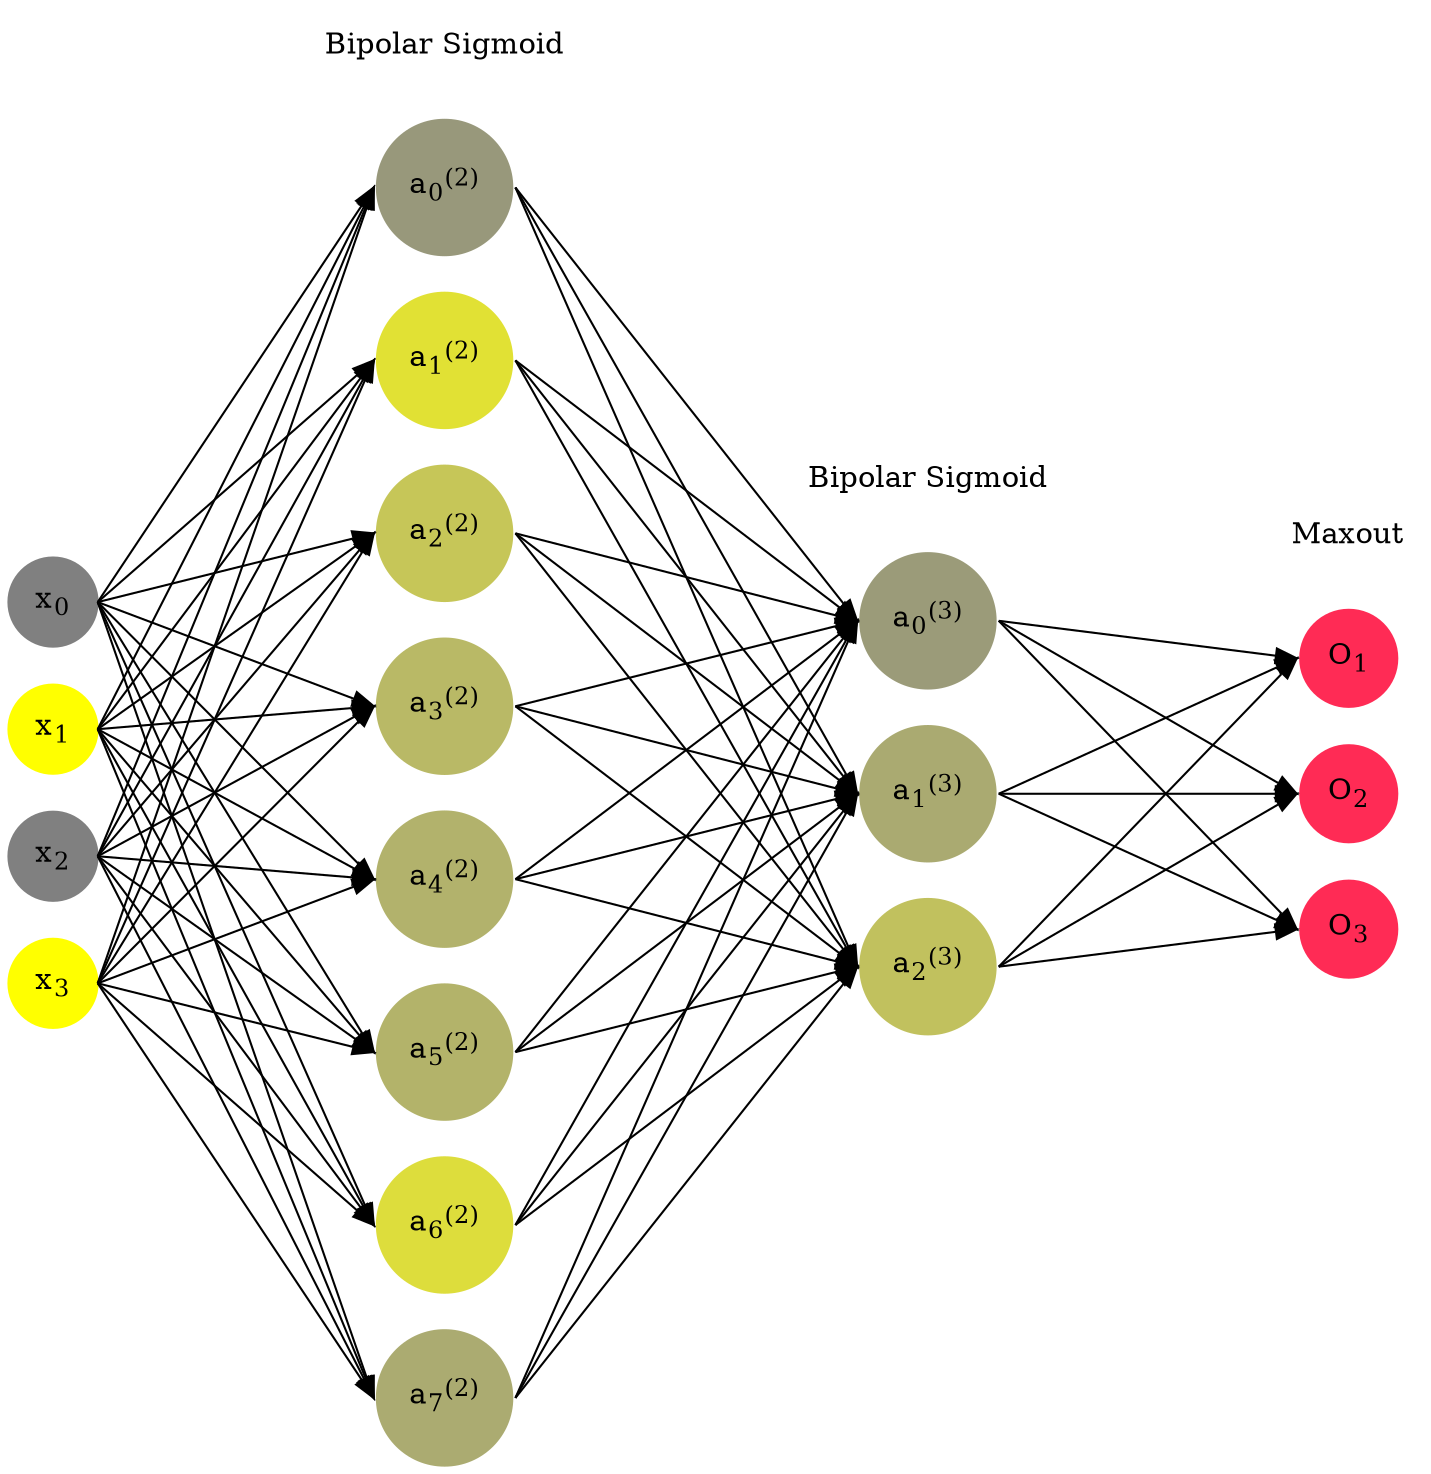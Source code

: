 digraph G {
	rankdir = LR;
	splines=false;
	edge[style=invis];
	ranksep= 1.4;
	{
	node [shape=circle, color="0.1667, 0.0, 0.5", style=filled, fillcolor="0.1667, 0.0, 0.5"];
	x0 [label=<x<sub>0</sub>>];
	}
	{
	node [shape=circle, color="0.1667, 1.0, 1.0", style=filled, fillcolor="0.1667, 1.0, 1.0"];
	x1 [label=<x<sub>1</sub>>];
	}
	{
	node [shape=circle, color="0.1667, 0.0, 0.5", style=filled, fillcolor="0.1667, 0.0, 0.5"];
	x2 [label=<x<sub>2</sub>>];
	}
	{
	node [shape=circle, color="0.1667, 1.0, 1.0", style=filled, fillcolor="0.1667, 1.0, 1.0"];
	x3 [label=<x<sub>3</sub>>];
	}
	{
	node [shape=circle, color="0.1667, 0.187755, 0.593877", style=filled, fillcolor="0.1667, 0.187755, 0.593877"];
	a02 [label=<a<sub>0</sub><sup>(2)</sup>>];
	}
	{
	node [shape=circle, color="0.1667, 0.765549, 0.882774", style=filled, fillcolor="0.1667, 0.765549, 0.882774"];
	a12 [label=<a<sub>1</sub><sup>(2)</sup>>];
	}
	{
	node [shape=circle, color="0.1667, 0.552835, 0.776418", style=filled, fillcolor="0.1667, 0.552835, 0.776418"];
	a22 [label=<a<sub>2</sub><sup>(2)</sup>>];
	}
	{
	node [shape=circle, color="0.1667, 0.448087, 0.724044", style=filled, fillcolor="0.1667, 0.448087, 0.724044"];
	a32 [label=<a<sub>3</sub><sup>(2)</sup>>];
	}
	{
	node [shape=circle, color="0.1667, 0.392568, 0.696284", style=filled, fillcolor="0.1667, 0.392568, 0.696284"];
	a42 [label=<a<sub>4</sub><sup>(2)</sup>>];
	}
	{
	node [shape=circle, color="0.1667, 0.406199, 0.703100", style=filled, fillcolor="0.1667, 0.406199, 0.703100"];
	a52 [label=<a<sub>5</sub><sup>(2)</sup>>];
	}
	{
	node [shape=circle, color="0.1667, 0.727504, 0.863752", style=filled, fillcolor="0.1667, 0.727504, 0.863752"];
	a62 [label=<a<sub>6</sub><sup>(2)</sup>>];
	}
	{
	node [shape=circle, color="0.1667, 0.336947, 0.668474", style=filled, fillcolor="0.1667, 0.336947, 0.668474"];
	a72 [label=<a<sub>7</sub><sup>(2)</sup>>];
	}
	{
	node [shape=circle, color="0.1667, 0.218632, 0.609316", style=filled, fillcolor="0.1667, 0.218632, 0.609316"];
	a03 [label=<a<sub>0</sub><sup>(3)</sup>>];
	}
	{
	node [shape=circle, color="0.1667, 0.335697, 0.667848", style=filled, fillcolor="0.1667, 0.335697, 0.667848"];
	a13 [label=<a<sub>1</sub><sup>(3)</sup>>];
	}
	{
	node [shape=circle, color="0.1667, 0.509113, 0.754557", style=filled, fillcolor="0.1667, 0.509113, 0.754557"];
	a23 [label=<a<sub>2</sub><sup>(3)</sup>>];
	}
	{
	node [shape=circle, color="0.9667, 0.83, 1.0", style=filled, fillcolor="0.9667, 0.83, 1.0"];
	O1 [label=<O<sub>1</sub>>];
	}
	{
	node [shape=circle, color="0.9667, 0.83, 1.0", style=filled, fillcolor="0.9667, 0.83, 1.0"];
	O2 [label=<O<sub>2</sub>>];
	}
	{
	node [shape=circle, color="0.9667, 0.83, 1.0", style=filled, fillcolor="0.9667, 0.83, 1.0"];
	O3 [label=<O<sub>3</sub>>];
	}
	{
	rank=same;
	x0->x1->x2->x3;
	}
	{
	rank=same;
	a02->a12->a22->a32->a42->a52->a62->a72;
	}
	{
	rank=same;
	a03->a13->a23;
	}
	{
	rank=same;
	O1->O2->O3;
	}
	l1 [shape=plaintext,label="Bipolar Sigmoid"];
	l1->a02;
	{rank=same; l1;a02};
	l2 [shape=plaintext,label="Bipolar Sigmoid"];
	l2->a03;
	{rank=same; l2;a03};
	l3 [shape=plaintext,label="Maxout"];
	l3->O1;
	{rank=same; l3;O1};
edge[style=solid, tailport=e, headport=w];
	{x0;x1;x2;x3} -> {a02;a12;a22;a32;a42;a52;a62;a72};
	{a02;a12;a22;a32;a42;a52;a62;a72} -> {a03;a13;a23};
	{a03;a13;a23} -> {O1,O2,O3};
}